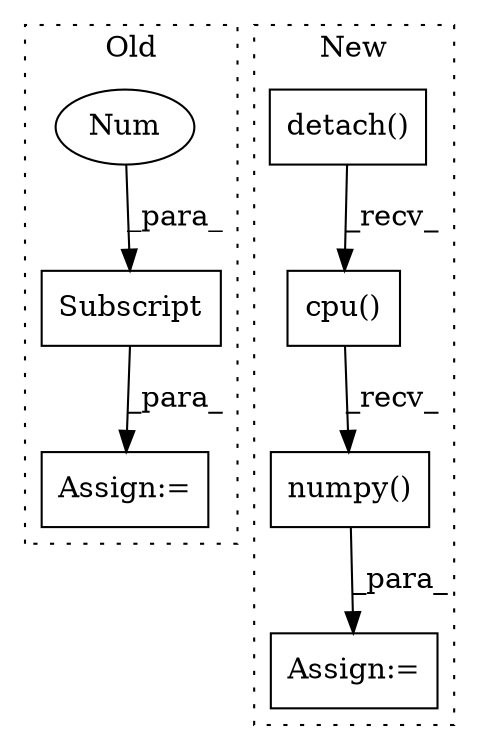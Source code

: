 digraph G {
subgraph cluster0 {
1 [label="Subscript" a="63" s="4266,0" l="20,0" shape="box"];
5 [label="Num" a="76" s="4283" l="2" shape="ellipse"];
7 [label="Assign:=" a="68" s="4263" l="3" shape="box"];
label = "Old";
style="dotted";
}
subgraph cluster1 {
2 [label="cpu()" a="75" s="1098" l="151" shape="box"];
3 [label="numpy()" a="75" s="1098" l="168" shape="box"];
4 [label="Assign:=" a="68" s="1075" l="3" shape="box"];
6 [label="detach()" a="75" s="1098" l="136" shape="box"];
label = "New";
style="dotted";
}
1 -> 7 [label="_para_"];
2 -> 3 [label="_recv_"];
3 -> 4 [label="_para_"];
5 -> 1 [label="_para_"];
6 -> 2 [label="_recv_"];
}